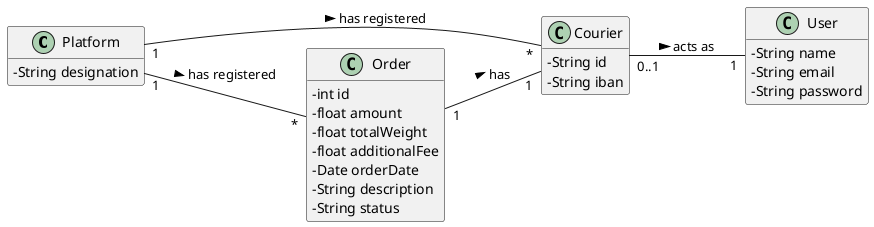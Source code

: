 @startuml
skinparam classAttributeIconSize 0
hide methods
left to right direction

class Platform {
-   String designation
}
class Courier {
      -String id
      -String iban
}
class User{
-   String name
-   String email
-   String password
}

class Order{
-   int id
-   float amount
-   float totalWeight
-   float additionalFee
-   Date orderDate
-   String description
-   String status
}

Platform "1" -- "*" Courier : has registered >
Platform "1" -- "*" Order : has registered >
Courier "0..1" -- "1" User: acts as >
Order "1" -- "1" Courier : has >
@enduml